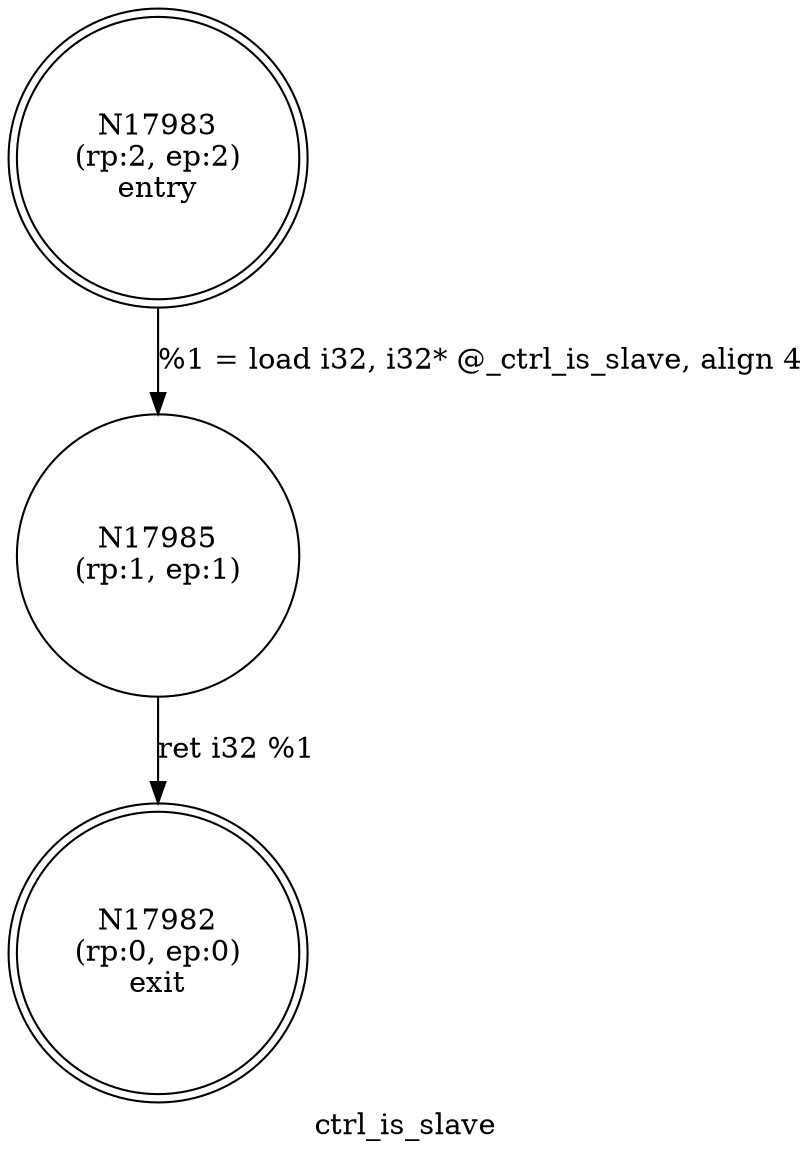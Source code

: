 digraph ctrl_is_slave {
label="ctrl_is_slave"
17982 [label="N17982\n(rp:0, ep:0)\nexit", shape="doublecircle"]
17983 [label="N17983\n(rp:2, ep:2)\nentry", shape="doublecircle"]
17983 -> 17985 [label="%1 = load i32, i32* @_ctrl_is_slave, align 4"]
17985 [label="N17985\n(rp:1, ep:1)", shape="circle"]
17985 -> 17982 [label="ret i32 %1"]
}

